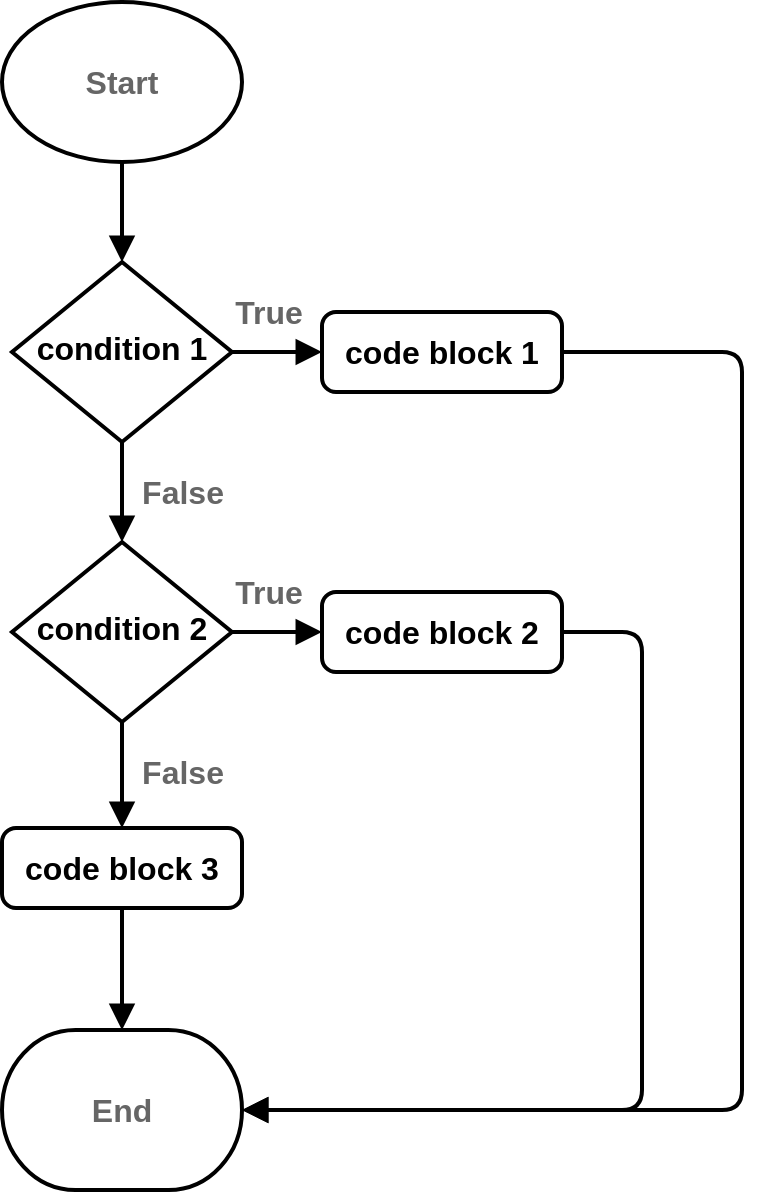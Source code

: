 <mxfile version="13.6.2" type="device"><diagram id="C5RBs43oDa-KdzZeNtuy" name="Page-1"><mxGraphModel dx="1422" dy="843" grid="1" gridSize="10" guides="1" tooltips="1" connect="1" arrows="1" fold="1" page="1" pageScale="1" pageWidth="827" pageHeight="1169" math="0" shadow="0"><root><mxCell id="WIyWlLk6GJQsqaUBKTNV-0"/><mxCell id="WIyWlLk6GJQsqaUBKTNV-1" parent="WIyWlLk6GJQsqaUBKTNV-0"/><mxCell id="WIyWlLk6GJQsqaUBKTNV-2" value="" style="endArrow=block;html=1;shadow=0;fontFamily=Helvetica;fontSize=16;fontColor=#000000;align=center;endFill=1;endSize=8;strokeColor=#000000;strokeWidth=2;edgeStyle=orthogonalEdgeStyle;fontStyle=1;entryX=0.5;entryY=0;entryDx=0;entryDy=0;exitX=0.5;exitY=1;exitDx=0;exitDy=0;exitPerimeter=0;" parent="WIyWlLk6GJQsqaUBKTNV-1" source="5hfngiw8CMmIGDg-qM5Q-1" target="WIyWlLk6GJQsqaUBKTNV-10" edge="1"><mxGeometry relative="1" as="geometry"><mxPoint x="180" y="240" as="sourcePoint"/><mxPoint x="180.1" y="285.08" as="targetPoint"/><Array as="points"/></mxGeometry></mxCell><mxCell id="WIyWlLk6GJQsqaUBKTNV-8" value="False" style="rounded=0;html=1;jettySize=auto;orthogonalLoop=1;fontSize=16;endArrow=block;endFill=1;endSize=8;strokeWidth=2;shadow=0;labelBackgroundColor=none;edgeStyle=orthogonalEdgeStyle;entryX=0.5;entryY=0;entryDx=0;entryDy=0;fontStyle=1;fontColor=#666666;" parent="WIyWlLk6GJQsqaUBKTNV-1" source="WIyWlLk6GJQsqaUBKTNV-10" target="Ecx1MQTAP6FhxYmswH9J-4" edge="1"><mxGeometry y="30" relative="1" as="geometry"><mxPoint as="offset"/><mxPoint x="180" y="547" as="targetPoint"/></mxGeometry></mxCell><mxCell id="WIyWlLk6GJQsqaUBKTNV-9" value="True" style="edgeStyle=orthogonalEdgeStyle;rounded=0;html=1;jettySize=auto;orthogonalLoop=1;fontSize=16;endArrow=block;endFill=1;endSize=8;strokeWidth=2;shadow=0;labelBackgroundColor=none;fontStyle=1;fontColor=#666666;" parent="WIyWlLk6GJQsqaUBKTNV-1" source="WIyWlLk6GJQsqaUBKTNV-10" target="WIyWlLk6GJQsqaUBKTNV-12" edge="1"><mxGeometry x="-0.2" y="20" relative="1" as="geometry"><mxPoint as="offset"/></mxGeometry></mxCell><mxCell id="WIyWlLk6GJQsqaUBKTNV-10" value="condition 1" style="rhombus;whiteSpace=wrap;html=1;shadow=0;fontFamily=Helvetica;fontSize=16;align=center;strokeWidth=2;spacing=6;spacingTop=-4;fontStyle=1" parent="WIyWlLk6GJQsqaUBKTNV-1" vertex="1"><mxGeometry x="125" y="410" width="110" height="90" as="geometry"/></mxCell><mxCell id="WIyWlLk6GJQsqaUBKTNV-12" value="code block 1" style="rounded=1;whiteSpace=wrap;html=1;absoluteArcSize=1;arcSize=14;strokeWidth=2;shadow=0;fontFamily=Helvetica;fontSize=16;fontColor=#000000;align=center;strokeColor=#000000;fillColor=#ffffff;fontStyle=1" parent="WIyWlLk6GJQsqaUBKTNV-1" vertex="1"><mxGeometry x="280" y="435" width="120" height="40" as="geometry"/></mxCell><mxCell id="Ecx1MQTAP6FhxYmswH9J-2" value="False" style="rounded=0;html=1;jettySize=auto;orthogonalLoop=1;fontSize=16;endArrow=block;endFill=1;endSize=8;strokeWidth=2;shadow=0;labelBackgroundColor=none;edgeStyle=orthogonalEdgeStyle;entryX=0.5;entryY=0;entryDx=0;entryDy=0;fontStyle=1;fontColor=#666666;" parent="WIyWlLk6GJQsqaUBKTNV-1" source="Ecx1MQTAP6FhxYmswH9J-4" target="Ecx1MQTAP6FhxYmswH9J-10" edge="1"><mxGeometry x="-0.048" y="30" relative="1" as="geometry"><mxPoint as="offset"/><mxPoint x="180" y="687" as="targetPoint"/></mxGeometry></mxCell><mxCell id="Ecx1MQTAP6FhxYmswH9J-3" value="True" style="edgeStyle=orthogonalEdgeStyle;rounded=0;html=1;jettySize=auto;orthogonalLoop=1;fontSize=16;endArrow=block;endFill=1;endSize=8;strokeWidth=2;shadow=0;labelBackgroundColor=none;fontStyle=1;fontColor=#666666;" parent="WIyWlLk6GJQsqaUBKTNV-1" source="Ecx1MQTAP6FhxYmswH9J-4" target="Ecx1MQTAP6FhxYmswH9J-6" edge="1"><mxGeometry x="-0.2" y="20" relative="1" as="geometry"><mxPoint as="offset"/></mxGeometry></mxCell><mxCell id="Ecx1MQTAP6FhxYmswH9J-4" value="&lt;div style=&quot;font-size: 16px&quot;&gt;condition 2&lt;br&gt;&lt;/div&gt;" style="rhombus;whiteSpace=wrap;html=1;shadow=0;fontFamily=Helvetica;fontSize=16;align=center;strokeWidth=2;spacing=6;spacingTop=-4;fontStyle=1" parent="WIyWlLk6GJQsqaUBKTNV-1" vertex="1"><mxGeometry x="125" y="550" width="110" height="90" as="geometry"/></mxCell><mxCell id="Ecx1MQTAP6FhxYmswH9J-6" value="code block 2" style="rounded=1;whiteSpace=wrap;html=1;absoluteArcSize=1;arcSize=14;strokeWidth=2;shadow=0;fontFamily=Helvetica;fontSize=16;fontColor=#000000;align=center;strokeColor=#000000;fillColor=#ffffff;fontStyle=1" parent="WIyWlLk6GJQsqaUBKTNV-1" vertex="1"><mxGeometry x="280" y="575" width="120" height="40" as="geometry"/></mxCell><mxCell id="Ecx1MQTAP6FhxYmswH9J-10" value="code block 3" style="rounded=1;whiteSpace=wrap;html=1;absoluteArcSize=1;arcSize=14;strokeWidth=2;shadow=0;fontFamily=Helvetica;fontSize=16;fontColor=#000000;align=center;strokeColor=#000000;fillColor=#ffffff;fontStyle=1" parent="WIyWlLk6GJQsqaUBKTNV-1" vertex="1"><mxGeometry x="120" y="693" width="120" height="40" as="geometry"/></mxCell><mxCell id="5hfngiw8CMmIGDg-qM5Q-1" value="&lt;div style=&quot;font-size: 16px;&quot;&gt;Start&lt;/div&gt;" style="strokeWidth=2;html=1;shape=mxgraph.flowchart.start_1;whiteSpace=wrap;fontFamily=Helvetica;fontSize=16;align=center;strokeColor=#000000;fillColor=#ffffff;fontStyle=1;fontColor=#666666;" parent="WIyWlLk6GJQsqaUBKTNV-1" vertex="1"><mxGeometry x="120" y="280" width="120" height="80" as="geometry"/></mxCell><mxCell id="5hfngiw8CMmIGDg-qM5Q-5" value="&lt;div style=&quot;font-size: 16px;&quot;&gt;End&lt;/div&gt;" style="strokeWidth=2;html=1;shape=mxgraph.flowchart.terminator;whiteSpace=wrap;fontFamily=Helvetica;fontSize=16;align=center;strokeColor=#000000;fillColor=#ffffff;fontStyle=1;fontColor=#666666;" parent="WIyWlLk6GJQsqaUBKTNV-1" vertex="1"><mxGeometry x="120" y="794" width="120" height="80" as="geometry"/></mxCell><mxCell id="5hfngiw8CMmIGDg-qM5Q-7" value="" style="endArrow=block;html=1;shadow=0;fontFamily=Helvetica;fontSize=16;fontColor=#000000;align=center;endFill=1;endSize=8;strokeColor=#000000;strokeWidth=2;edgeStyle=orthogonalEdgeStyle;exitX=1;exitY=0.5;exitDx=0;exitDy=0;entryX=1;entryY=0.5;entryDx=0;entryDy=0;fontStyle=1" parent="WIyWlLk6GJQsqaUBKTNV-1" source="Ecx1MQTAP6FhxYmswH9J-6" target="5hfngiw8CMmIGDg-qM5Q-5" edge="1"><mxGeometry relative="1" as="geometry"><mxPoint x="410" y="340" as="sourcePoint"/><mxPoint x="650" y="1030" as="targetPoint"/><Array as="points"><mxPoint x="440" y="595"/><mxPoint x="440" y="834"/></Array></mxGeometry></mxCell><mxCell id="5hfngiw8CMmIGDg-qM5Q-8" value="" style="endArrow=block;html=1;shadow=0;fontFamily=Helvetica;fontSize=16;fontColor=#000000;align=center;endFill=1;endSize=8;strokeColor=#000000;strokeWidth=2;edgeStyle=orthogonalEdgeStyle;exitX=0.5;exitY=1;exitDx=0;exitDy=0;entryX=0.5;entryY=0;entryDx=0;entryDy=0;fontStyle=1" parent="WIyWlLk6GJQsqaUBKTNV-1" source="Ecx1MQTAP6FhxYmswH9J-10" target="5hfngiw8CMmIGDg-qM5Q-5" edge="1"><mxGeometry relative="1" as="geometry"><mxPoint x="410" y="509" as="sourcePoint"/><mxPoint x="250" y="844" as="targetPoint"/></mxGeometry></mxCell><mxCell id="5hfngiw8CMmIGDg-qM5Q-9" value="" style="endArrow=block;html=1;shadow=0;fontFamily=Helvetica;fontSize=16;fontColor=#000000;align=center;endFill=1;endSize=8;strokeColor=#000000;strokeWidth=2;edgeStyle=orthogonalEdgeStyle;exitX=1;exitY=0.5;exitDx=0;exitDy=0;entryX=1;entryY=0.5;entryDx=0;entryDy=0;fontStyle=1" parent="WIyWlLk6GJQsqaUBKTNV-1" source="WIyWlLk6GJQsqaUBKTNV-12" target="5hfngiw8CMmIGDg-qM5Q-5" edge="1"><mxGeometry relative="1" as="geometry"><mxPoint x="410" y="340" as="sourcePoint"/><mxPoint x="650" y="1030" as="targetPoint"/><Array as="points"><mxPoint x="490" y="455"/><mxPoint x="490" y="834"/></Array></mxGeometry></mxCell></root></mxGraphModel></diagram></mxfile>